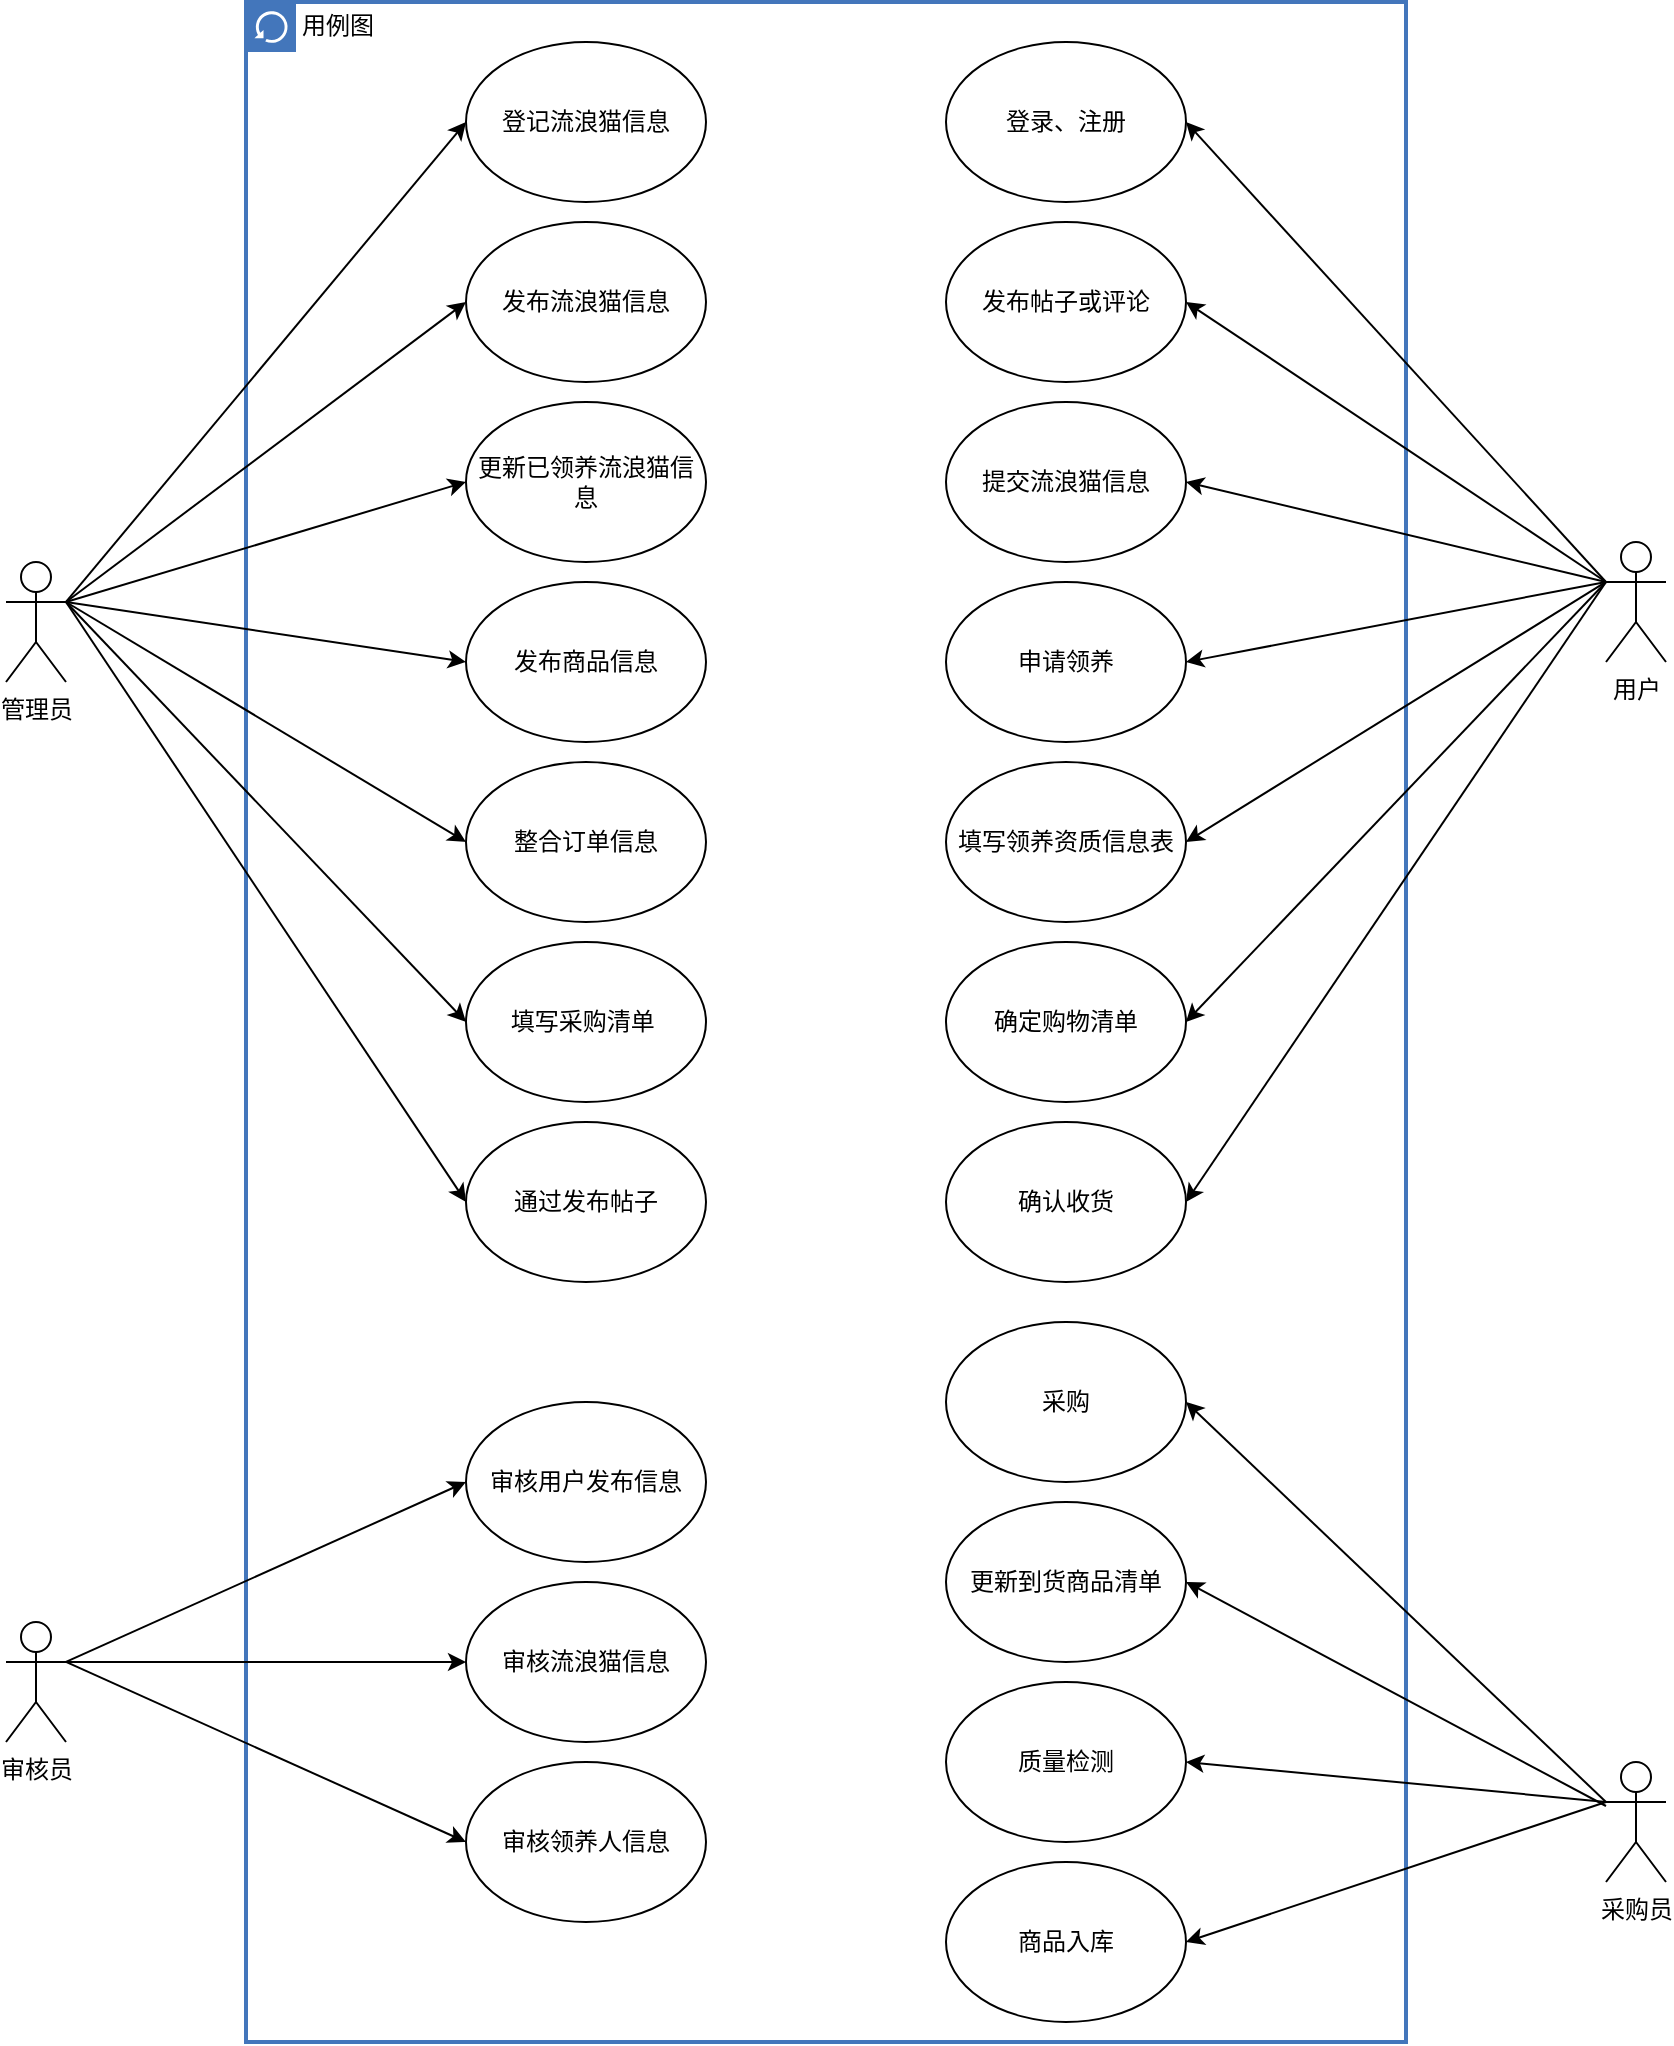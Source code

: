 <mxfile version="22.1.7" type="github">
  <diagram name="Page-1" id="74e2e168-ea6b-b213-b513-2b3c1d86103e">
    <mxGraphModel dx="1745" dy="1176" grid="1" gridSize="10" guides="1" tooltips="1" connect="1" arrows="1" fold="1" page="1" pageScale="1" pageWidth="1100" pageHeight="850" background="none" math="0" shadow="0">
      <root>
        <mxCell id="0" />
        <mxCell id="1" parent="0" />
        <mxCell id="gNcCsbQKsaVJ5BiIyDdV-1" value="管理员" style="shape=umlActor;verticalLabelPosition=bottom;verticalAlign=top;html=1;outlineConnect=0;" vertex="1" parent="1">
          <mxGeometry x="140" y="280" width="30" height="60" as="geometry" />
        </mxCell>
        <mxCell id="gNcCsbQKsaVJ5BiIyDdV-2" value="审核员" style="shape=umlActor;verticalLabelPosition=bottom;verticalAlign=top;html=1;outlineConnect=0;" vertex="1" parent="1">
          <mxGeometry x="140" y="810" width="30" height="60" as="geometry" />
        </mxCell>
        <mxCell id="gNcCsbQKsaVJ5BiIyDdV-3" value="用户" style="shape=umlActor;verticalLabelPosition=bottom;verticalAlign=top;html=1;outlineConnect=0;" vertex="1" parent="1">
          <mxGeometry x="940" y="270" width="30" height="60" as="geometry" />
        </mxCell>
        <mxCell id="gNcCsbQKsaVJ5BiIyDdV-4" value="采购员" style="shape=umlActor;verticalLabelPosition=bottom;verticalAlign=top;html=1;outlineConnect=0;" vertex="1" parent="1">
          <mxGeometry x="940" y="880" width="30" height="60" as="geometry" />
        </mxCell>
        <mxCell id="gNcCsbQKsaVJ5BiIyDdV-9" value="用例图" style="shape=mxgraph.ibm.box;prType=classic;fontStyle=0;verticalAlign=top;align=left;spacingLeft=32;spacingTop=4;fillColor=none;rounded=0;whiteSpace=wrap;html=1;strokeColor=#4376BB;strokeWidth=2;dashed=0;container=1;spacing=-4;collapsible=0;expand=0;recursiveResize=0;" vertex="1" parent="1">
          <mxGeometry x="260" width="580" height="1020" as="geometry" />
        </mxCell>
        <mxCell id="gNcCsbQKsaVJ5BiIyDdV-13" value="登记流浪猫信息" style="ellipse;whiteSpace=wrap;html=1;" vertex="1" parent="gNcCsbQKsaVJ5BiIyDdV-9">
          <mxGeometry x="110" y="20" width="120" height="80" as="geometry" />
        </mxCell>
        <mxCell id="gNcCsbQKsaVJ5BiIyDdV-14" value="发布流浪猫信息" style="ellipse;whiteSpace=wrap;html=1;" vertex="1" parent="gNcCsbQKsaVJ5BiIyDdV-9">
          <mxGeometry x="110" y="110" width="120" height="80" as="geometry" />
        </mxCell>
        <mxCell id="gNcCsbQKsaVJ5BiIyDdV-18" value="更新已领养流浪猫信息" style="ellipse;whiteSpace=wrap;html=1;" vertex="1" parent="gNcCsbQKsaVJ5BiIyDdV-9">
          <mxGeometry x="110" y="200" width="120" height="80" as="geometry" />
        </mxCell>
        <mxCell id="gNcCsbQKsaVJ5BiIyDdV-19" value="发布商品信息" style="ellipse;whiteSpace=wrap;html=1;" vertex="1" parent="gNcCsbQKsaVJ5BiIyDdV-9">
          <mxGeometry x="110" y="290" width="120" height="80" as="geometry" />
        </mxCell>
        <mxCell id="gNcCsbQKsaVJ5BiIyDdV-20" value="整合订单信息" style="ellipse;whiteSpace=wrap;html=1;" vertex="1" parent="gNcCsbQKsaVJ5BiIyDdV-9">
          <mxGeometry x="110" y="380" width="120" height="80" as="geometry" />
        </mxCell>
        <mxCell id="gNcCsbQKsaVJ5BiIyDdV-21" value="填写采购清单&amp;nbsp;" style="ellipse;whiteSpace=wrap;html=1;" vertex="1" parent="gNcCsbQKsaVJ5BiIyDdV-9">
          <mxGeometry x="110" y="470" width="120" height="80" as="geometry" />
        </mxCell>
        <mxCell id="gNcCsbQKsaVJ5BiIyDdV-22" value="通过发布帖子" style="ellipse;whiteSpace=wrap;html=1;" vertex="1" parent="gNcCsbQKsaVJ5BiIyDdV-9">
          <mxGeometry x="110" y="560" width="120" height="80" as="geometry" />
        </mxCell>
        <mxCell id="gNcCsbQKsaVJ5BiIyDdV-34" value="审核用户发布信息" style="ellipse;whiteSpace=wrap;html=1;" vertex="1" parent="gNcCsbQKsaVJ5BiIyDdV-9">
          <mxGeometry x="110" y="700" width="120" height="80" as="geometry" />
        </mxCell>
        <mxCell id="gNcCsbQKsaVJ5BiIyDdV-37" value="审核流浪猫信息" style="ellipse;whiteSpace=wrap;html=1;" vertex="1" parent="gNcCsbQKsaVJ5BiIyDdV-9">
          <mxGeometry x="110" y="790" width="120" height="80" as="geometry" />
        </mxCell>
        <mxCell id="gNcCsbQKsaVJ5BiIyDdV-38" value="审核领养人信息" style="ellipse;whiteSpace=wrap;html=1;" vertex="1" parent="gNcCsbQKsaVJ5BiIyDdV-9">
          <mxGeometry x="110" y="880" width="120" height="80" as="geometry" />
        </mxCell>
        <mxCell id="gNcCsbQKsaVJ5BiIyDdV-42" value="登录、注册" style="ellipse;whiteSpace=wrap;html=1;" vertex="1" parent="gNcCsbQKsaVJ5BiIyDdV-9">
          <mxGeometry x="350" y="20" width="120" height="80" as="geometry" />
        </mxCell>
        <mxCell id="gNcCsbQKsaVJ5BiIyDdV-43" value="发布帖子或评论" style="ellipse;whiteSpace=wrap;html=1;" vertex="1" parent="gNcCsbQKsaVJ5BiIyDdV-9">
          <mxGeometry x="350" y="110" width="120" height="80" as="geometry" />
        </mxCell>
        <mxCell id="gNcCsbQKsaVJ5BiIyDdV-44" value="提交流浪猫信息" style="ellipse;whiteSpace=wrap;html=1;" vertex="1" parent="gNcCsbQKsaVJ5BiIyDdV-9">
          <mxGeometry x="350" y="200" width="120" height="80" as="geometry" />
        </mxCell>
        <mxCell id="gNcCsbQKsaVJ5BiIyDdV-45" value="申请领养" style="ellipse;whiteSpace=wrap;html=1;" vertex="1" parent="gNcCsbQKsaVJ5BiIyDdV-9">
          <mxGeometry x="350" y="290" width="120" height="80" as="geometry" />
        </mxCell>
        <mxCell id="gNcCsbQKsaVJ5BiIyDdV-46" value="填写领养资质信息表" style="ellipse;whiteSpace=wrap;html=1;" vertex="1" parent="gNcCsbQKsaVJ5BiIyDdV-9">
          <mxGeometry x="350" y="380" width="120" height="80" as="geometry" />
        </mxCell>
        <mxCell id="gNcCsbQKsaVJ5BiIyDdV-47" value="确定购物清单" style="ellipse;whiteSpace=wrap;html=1;" vertex="1" parent="gNcCsbQKsaVJ5BiIyDdV-9">
          <mxGeometry x="350" y="470" width="120" height="80" as="geometry" />
        </mxCell>
        <mxCell id="gNcCsbQKsaVJ5BiIyDdV-48" value="确认收货" style="ellipse;whiteSpace=wrap;html=1;" vertex="1" parent="gNcCsbQKsaVJ5BiIyDdV-9">
          <mxGeometry x="350" y="560" width="120" height="80" as="geometry" />
        </mxCell>
        <mxCell id="gNcCsbQKsaVJ5BiIyDdV-57" value="采购" style="ellipse;whiteSpace=wrap;html=1;" vertex="1" parent="gNcCsbQKsaVJ5BiIyDdV-9">
          <mxGeometry x="350" y="660" width="120" height="80" as="geometry" />
        </mxCell>
        <mxCell id="gNcCsbQKsaVJ5BiIyDdV-58" value="更新到货商品清单" style="ellipse;whiteSpace=wrap;html=1;" vertex="1" parent="gNcCsbQKsaVJ5BiIyDdV-9">
          <mxGeometry x="350" y="750" width="120" height="80" as="geometry" />
        </mxCell>
        <mxCell id="gNcCsbQKsaVJ5BiIyDdV-59" value="质量检测" style="ellipse;whiteSpace=wrap;html=1;" vertex="1" parent="gNcCsbQKsaVJ5BiIyDdV-9">
          <mxGeometry x="350" y="840" width="120" height="80" as="geometry" />
        </mxCell>
        <mxCell id="gNcCsbQKsaVJ5BiIyDdV-60" value="商品入库" style="ellipse;whiteSpace=wrap;html=1;" vertex="1" parent="gNcCsbQKsaVJ5BiIyDdV-9">
          <mxGeometry x="350" y="930" width="120" height="80" as="geometry" />
        </mxCell>
        <mxCell id="gNcCsbQKsaVJ5BiIyDdV-24" value="" style="endArrow=classic;html=1;rounded=0;exitX=1;exitY=0.333;exitDx=0;exitDy=0;exitPerimeter=0;entryX=0;entryY=0.5;entryDx=0;entryDy=0;" edge="1" parent="1" source="gNcCsbQKsaVJ5BiIyDdV-1" target="gNcCsbQKsaVJ5BiIyDdV-13">
          <mxGeometry width="50" height="50" relative="1" as="geometry">
            <mxPoint x="600" y="570" as="sourcePoint" />
            <mxPoint x="610" y="500" as="targetPoint" />
          </mxGeometry>
        </mxCell>
        <mxCell id="gNcCsbQKsaVJ5BiIyDdV-25" value="" style="endArrow=classic;html=1;rounded=0;exitX=1;exitY=0.333;exitDx=0;exitDy=0;exitPerimeter=0;entryX=0;entryY=0.5;entryDx=0;entryDy=0;" edge="1" parent="1" source="gNcCsbQKsaVJ5BiIyDdV-1" target="gNcCsbQKsaVJ5BiIyDdV-14">
          <mxGeometry width="50" height="50" relative="1" as="geometry">
            <mxPoint x="600" y="570" as="sourcePoint" />
            <mxPoint x="650" y="520" as="targetPoint" />
          </mxGeometry>
        </mxCell>
        <mxCell id="gNcCsbQKsaVJ5BiIyDdV-26" value="" style="endArrow=classic;html=1;rounded=0;entryX=0;entryY=0.5;entryDx=0;entryDy=0;" edge="1" parent="1" target="gNcCsbQKsaVJ5BiIyDdV-18">
          <mxGeometry width="50" height="50" relative="1" as="geometry">
            <mxPoint x="170" y="300" as="sourcePoint" />
            <mxPoint x="650" y="520" as="targetPoint" />
          </mxGeometry>
        </mxCell>
        <mxCell id="gNcCsbQKsaVJ5BiIyDdV-27" value="" style="endArrow=classic;html=1;rounded=0;entryX=0;entryY=0.5;entryDx=0;entryDy=0;" edge="1" parent="1" target="gNcCsbQKsaVJ5BiIyDdV-19">
          <mxGeometry width="50" height="50" relative="1" as="geometry">
            <mxPoint x="170" y="300" as="sourcePoint" />
            <mxPoint x="650" y="520" as="targetPoint" />
          </mxGeometry>
        </mxCell>
        <mxCell id="gNcCsbQKsaVJ5BiIyDdV-28" value="" style="endArrow=classic;html=1;rounded=0;entryX=0;entryY=0.5;entryDx=0;entryDy=0;" edge="1" parent="1" target="gNcCsbQKsaVJ5BiIyDdV-20">
          <mxGeometry width="50" height="50" relative="1" as="geometry">
            <mxPoint x="170" y="300" as="sourcePoint" />
            <mxPoint x="650" y="520" as="targetPoint" />
          </mxGeometry>
        </mxCell>
        <mxCell id="gNcCsbQKsaVJ5BiIyDdV-29" value="" style="endArrow=classic;html=1;rounded=0;entryX=0;entryY=0.5;entryDx=0;entryDy=0;" edge="1" parent="1" target="gNcCsbQKsaVJ5BiIyDdV-21">
          <mxGeometry width="50" height="50" relative="1" as="geometry">
            <mxPoint x="170" y="300" as="sourcePoint" />
            <mxPoint x="650" y="520" as="targetPoint" />
          </mxGeometry>
        </mxCell>
        <mxCell id="gNcCsbQKsaVJ5BiIyDdV-30" value="" style="endArrow=classic;html=1;rounded=0;entryX=0;entryY=0.5;entryDx=0;entryDy=0;" edge="1" parent="1" target="gNcCsbQKsaVJ5BiIyDdV-22">
          <mxGeometry width="50" height="50" relative="1" as="geometry">
            <mxPoint x="170" y="300" as="sourcePoint" />
            <mxPoint x="650" y="520" as="targetPoint" />
          </mxGeometry>
        </mxCell>
        <mxCell id="gNcCsbQKsaVJ5BiIyDdV-39" value="" style="endArrow=classic;html=1;rounded=0;exitX=1;exitY=0.333;exitDx=0;exitDy=0;exitPerimeter=0;entryX=0;entryY=0.5;entryDx=0;entryDy=0;" edge="1" parent="1" source="gNcCsbQKsaVJ5BiIyDdV-2" target="gNcCsbQKsaVJ5BiIyDdV-34">
          <mxGeometry width="50" height="50" relative="1" as="geometry">
            <mxPoint x="810" y="1120" as="sourcePoint" />
            <mxPoint x="860" y="1070" as="targetPoint" />
          </mxGeometry>
        </mxCell>
        <mxCell id="gNcCsbQKsaVJ5BiIyDdV-40" value="" style="endArrow=classic;html=1;rounded=0;exitX=1;exitY=0.333;exitDx=0;exitDy=0;exitPerimeter=0;entryX=0;entryY=0.5;entryDx=0;entryDy=0;" edge="1" parent="1" source="gNcCsbQKsaVJ5BiIyDdV-2" target="gNcCsbQKsaVJ5BiIyDdV-37">
          <mxGeometry width="50" height="50" relative="1" as="geometry">
            <mxPoint x="810" y="1120" as="sourcePoint" />
            <mxPoint x="860" y="1070" as="targetPoint" />
          </mxGeometry>
        </mxCell>
        <mxCell id="gNcCsbQKsaVJ5BiIyDdV-41" value="" style="endArrow=classic;html=1;rounded=0;exitX=1;exitY=0.333;exitDx=0;exitDy=0;exitPerimeter=0;entryX=0;entryY=0.5;entryDx=0;entryDy=0;" edge="1" parent="1" source="gNcCsbQKsaVJ5BiIyDdV-2" target="gNcCsbQKsaVJ5BiIyDdV-38">
          <mxGeometry width="50" height="50" relative="1" as="geometry">
            <mxPoint x="540" y="950" as="sourcePoint" />
            <mxPoint x="590" y="900" as="targetPoint" />
          </mxGeometry>
        </mxCell>
        <mxCell id="gNcCsbQKsaVJ5BiIyDdV-50" value="" style="endArrow=classic;html=1;rounded=0;exitX=0;exitY=0.333;exitDx=0;exitDy=0;exitPerimeter=0;entryX=1;entryY=0.5;entryDx=0;entryDy=0;" edge="1" parent="1" source="gNcCsbQKsaVJ5BiIyDdV-3" target="gNcCsbQKsaVJ5BiIyDdV-48">
          <mxGeometry width="50" height="50" relative="1" as="geometry">
            <mxPoint x="780" y="700" as="sourcePoint" />
            <mxPoint x="830" y="650" as="targetPoint" />
          </mxGeometry>
        </mxCell>
        <mxCell id="gNcCsbQKsaVJ5BiIyDdV-51" value="" style="endArrow=classic;html=1;rounded=0;entryX=1;entryY=0.5;entryDx=0;entryDy=0;" edge="1" parent="1" target="gNcCsbQKsaVJ5BiIyDdV-47">
          <mxGeometry width="50" height="50" relative="1" as="geometry">
            <mxPoint x="940" y="290" as="sourcePoint" />
            <mxPoint x="1090" y="460" as="targetPoint" />
          </mxGeometry>
        </mxCell>
        <mxCell id="gNcCsbQKsaVJ5BiIyDdV-52" value="" style="endArrow=classic;html=1;rounded=0;entryX=1;entryY=0.5;entryDx=0;entryDy=0;exitX=0;exitY=0.333;exitDx=0;exitDy=0;exitPerimeter=0;" edge="1" parent="1" source="gNcCsbQKsaVJ5BiIyDdV-3" target="gNcCsbQKsaVJ5BiIyDdV-46">
          <mxGeometry width="50" height="50" relative="1" as="geometry">
            <mxPoint x="1040" y="510" as="sourcePoint" />
            <mxPoint x="1090" y="460" as="targetPoint" />
          </mxGeometry>
        </mxCell>
        <mxCell id="gNcCsbQKsaVJ5BiIyDdV-53" value="" style="endArrow=classic;html=1;rounded=0;entryX=1;entryY=0.5;entryDx=0;entryDy=0;exitX=0;exitY=0.333;exitDx=0;exitDy=0;exitPerimeter=0;" edge="1" parent="1" source="gNcCsbQKsaVJ5BiIyDdV-3" target="gNcCsbQKsaVJ5BiIyDdV-45">
          <mxGeometry width="50" height="50" relative="1" as="geometry">
            <mxPoint x="1040" y="510" as="sourcePoint" />
            <mxPoint x="1090" y="460" as="targetPoint" />
          </mxGeometry>
        </mxCell>
        <mxCell id="gNcCsbQKsaVJ5BiIyDdV-54" value="" style="endArrow=classic;html=1;rounded=0;entryX=1;entryY=0.5;entryDx=0;entryDy=0;exitX=0;exitY=0.333;exitDx=0;exitDy=0;exitPerimeter=0;" edge="1" parent="1" source="gNcCsbQKsaVJ5BiIyDdV-3" target="gNcCsbQKsaVJ5BiIyDdV-44">
          <mxGeometry width="50" height="50" relative="1" as="geometry">
            <mxPoint x="1040" y="510" as="sourcePoint" />
            <mxPoint x="1090" y="460" as="targetPoint" />
          </mxGeometry>
        </mxCell>
        <mxCell id="gNcCsbQKsaVJ5BiIyDdV-55" value="" style="endArrow=classic;html=1;rounded=0;entryX=1;entryY=0.5;entryDx=0;entryDy=0;exitX=0;exitY=0.333;exitDx=0;exitDy=0;exitPerimeter=0;" edge="1" parent="1" source="gNcCsbQKsaVJ5BiIyDdV-3" target="gNcCsbQKsaVJ5BiIyDdV-43">
          <mxGeometry width="50" height="50" relative="1" as="geometry">
            <mxPoint x="1040" y="510" as="sourcePoint" />
            <mxPoint x="1090" y="460" as="targetPoint" />
          </mxGeometry>
        </mxCell>
        <mxCell id="gNcCsbQKsaVJ5BiIyDdV-56" value="" style="endArrow=classic;html=1;rounded=0;entryX=1;entryY=0.5;entryDx=0;entryDy=0;" edge="1" parent="1" target="gNcCsbQKsaVJ5BiIyDdV-42">
          <mxGeometry width="50" height="50" relative="1" as="geometry">
            <mxPoint x="940" y="290" as="sourcePoint" />
            <mxPoint x="900" y="50" as="targetPoint" />
          </mxGeometry>
        </mxCell>
        <mxCell id="gNcCsbQKsaVJ5BiIyDdV-61" value="" style="endArrow=classic;html=1;rounded=0;entryX=1;entryY=0.5;entryDx=0;entryDy=0;exitX=0;exitY=0.333;exitDx=0;exitDy=0;exitPerimeter=0;" edge="1" parent="1" source="gNcCsbQKsaVJ5BiIyDdV-4" target="gNcCsbQKsaVJ5BiIyDdV-57">
          <mxGeometry width="50" height="50" relative="1" as="geometry">
            <mxPoint x="960" y="880" as="sourcePoint" />
            <mxPoint x="1010" y="830" as="targetPoint" />
          </mxGeometry>
        </mxCell>
        <mxCell id="gNcCsbQKsaVJ5BiIyDdV-62" value="" style="endArrow=classic;html=1;rounded=0;entryX=1;entryY=0.5;entryDx=0;entryDy=0;" edge="1" parent="1" source="gNcCsbQKsaVJ5BiIyDdV-4" target="gNcCsbQKsaVJ5BiIyDdV-58">
          <mxGeometry width="50" height="50" relative="1" as="geometry">
            <mxPoint x="960" y="1130" as="sourcePoint" />
            <mxPoint x="1010" y="1080" as="targetPoint" />
          </mxGeometry>
        </mxCell>
        <mxCell id="gNcCsbQKsaVJ5BiIyDdV-63" value="" style="endArrow=classic;html=1;rounded=0;entryX=1;entryY=0.5;entryDx=0;entryDy=0;exitX=0;exitY=0.333;exitDx=0;exitDy=0;exitPerimeter=0;" edge="1" parent="1" source="gNcCsbQKsaVJ5BiIyDdV-4" target="gNcCsbQKsaVJ5BiIyDdV-59">
          <mxGeometry width="50" height="50" relative="1" as="geometry">
            <mxPoint x="960" y="1130" as="sourcePoint" />
            <mxPoint x="1010" y="1080" as="targetPoint" />
          </mxGeometry>
        </mxCell>
        <mxCell id="gNcCsbQKsaVJ5BiIyDdV-64" value="" style="endArrow=classic;html=1;rounded=0;entryX=1;entryY=0.5;entryDx=0;entryDy=0;" edge="1" parent="1" target="gNcCsbQKsaVJ5BiIyDdV-60">
          <mxGeometry width="50" height="50" relative="1" as="geometry">
            <mxPoint x="940" y="900" as="sourcePoint" />
            <mxPoint x="1010" y="1080" as="targetPoint" />
          </mxGeometry>
        </mxCell>
      </root>
    </mxGraphModel>
  </diagram>
</mxfile>
